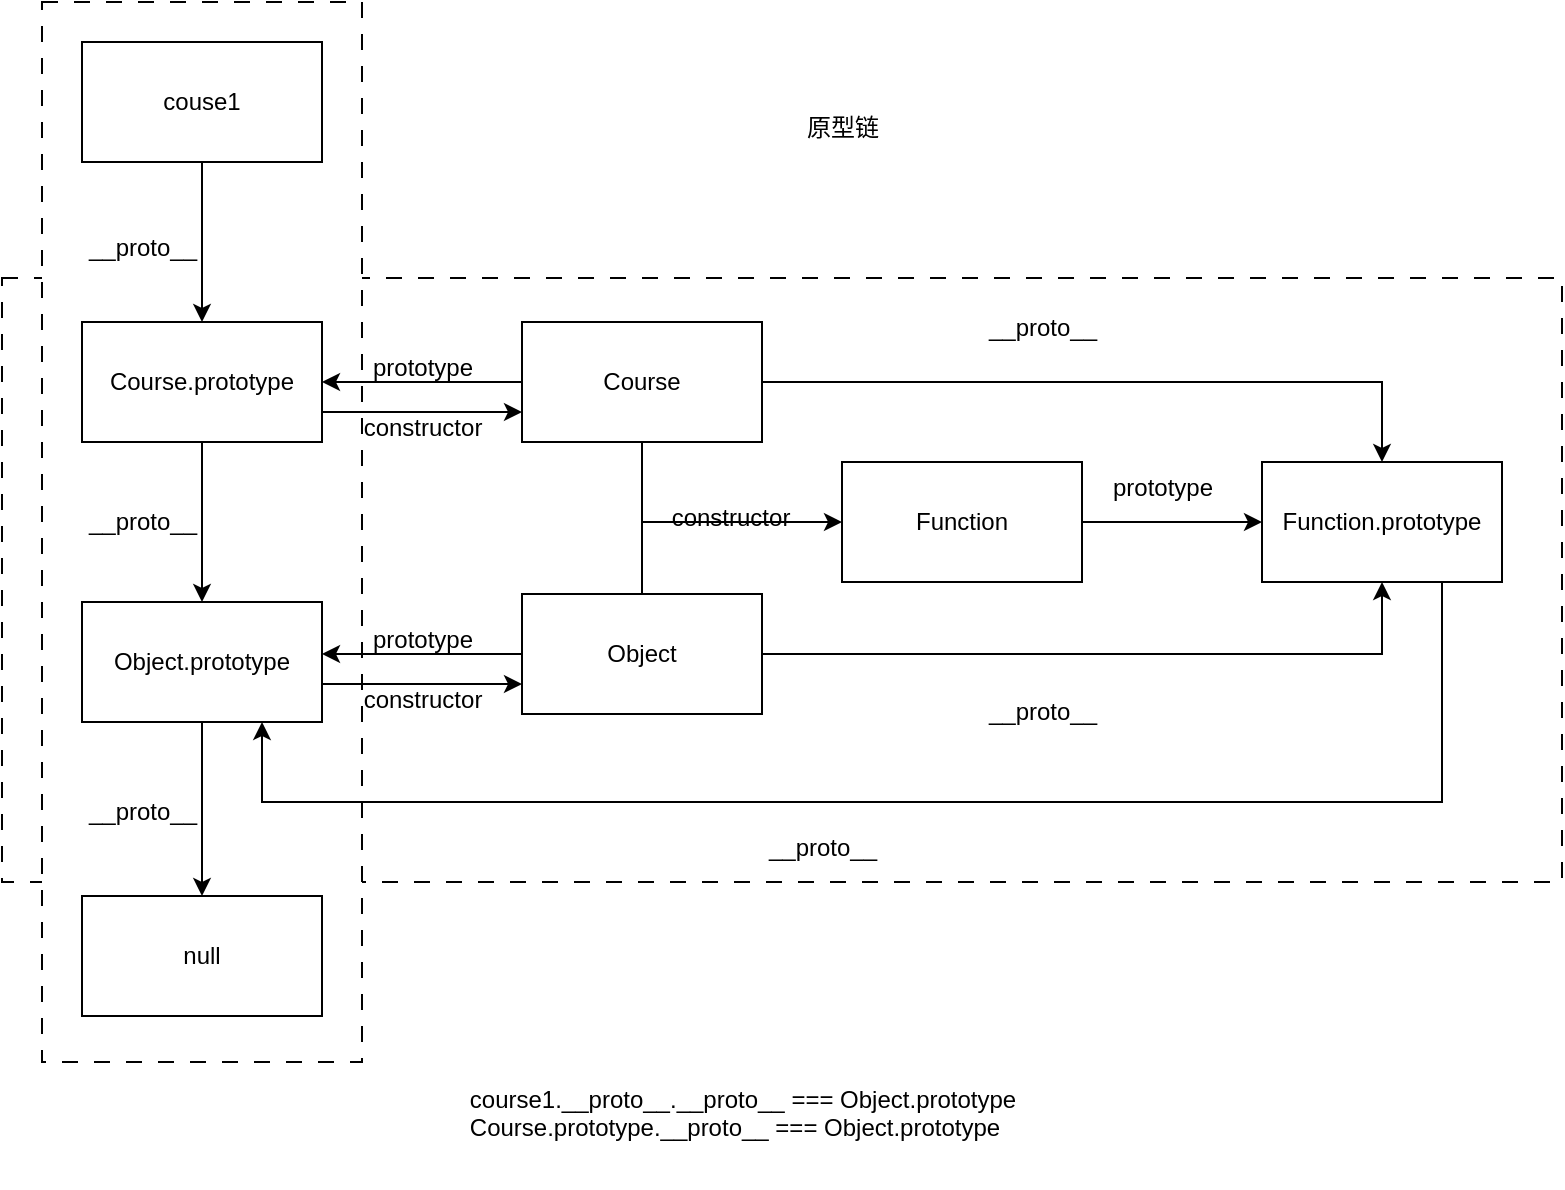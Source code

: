 <mxfile>
    <diagram id="OzyOfjKePgK2Kka0ILB-" name="Page-1">
        <mxGraphModel dx="846" dy="654" grid="1" gridSize="10" guides="1" tooltips="1" connect="1" arrows="1" fold="1" page="1" pageScale="1" pageWidth="827" pageHeight="1169" math="0" shadow="0">
            <root>
                <mxCell id="0"/>
                <mxCell id="1" parent="0"/>
                <mxCell id="lVFujl7vvUWovAULhIDM-63" value="" style="rounded=0;whiteSpace=wrap;html=1;dashed=1;dashPattern=8 8;fillColor=default;" parent="1" vertex="1">
                    <mxGeometry x="10" y="198" width="780" height="302" as="geometry"/>
                </mxCell>
                <mxCell id="lVFujl7vvUWovAULhIDM-58" value="" style="rounded=0;whiteSpace=wrap;html=1;dashed=1;dashPattern=8 8;fillColor=default;" parent="1" vertex="1">
                    <mxGeometry x="30" y="60" width="160" height="530" as="geometry"/>
                </mxCell>
                <mxCell id="lVFujl7vvUWovAULhIDM-27" value="" style="edgeStyle=orthogonalEdgeStyle;rounded=0;orthogonalLoop=1;jettySize=auto;html=1;" parent="1" source="lVFujl7vvUWovAULhIDM-14" target="lVFujl7vvUWovAULhIDM-26" edge="1">
                    <mxGeometry relative="1" as="geometry"/>
                </mxCell>
                <mxCell id="lVFujl7vvUWovAULhIDM-14" value="couse1" style="rounded=0;whiteSpace=wrap;html=1;" parent="1" vertex="1">
                    <mxGeometry x="50" y="80" width="120" height="60" as="geometry"/>
                </mxCell>
                <mxCell id="lVFujl7vvUWovAULhIDM-29" value="" style="edgeStyle=orthogonalEdgeStyle;rounded=0;orthogonalLoop=1;jettySize=auto;html=1;" parent="1" source="lVFujl7vvUWovAULhIDM-26" target="lVFujl7vvUWovAULhIDM-28" edge="1">
                    <mxGeometry relative="1" as="geometry"/>
                </mxCell>
                <mxCell id="lVFujl7vvUWovAULhIDM-26" value="Course.prototype" style="rounded=0;whiteSpace=wrap;html=1;" parent="1" vertex="1">
                    <mxGeometry x="50" y="220" width="120" height="60" as="geometry"/>
                </mxCell>
                <mxCell id="lVFujl7vvUWovAULhIDM-31" value="" style="edgeStyle=orthogonalEdgeStyle;rounded=0;orthogonalLoop=1;jettySize=auto;html=1;" parent="1" source="lVFujl7vvUWovAULhIDM-28" target="lVFujl7vvUWovAULhIDM-30" edge="1">
                    <mxGeometry relative="1" as="geometry"/>
                </mxCell>
                <mxCell id="lVFujl7vvUWovAULhIDM-28" value="Object.prototype" style="rounded=0;whiteSpace=wrap;html=1;" parent="1" vertex="1">
                    <mxGeometry x="50" y="360" width="120" height="60" as="geometry"/>
                </mxCell>
                <mxCell id="lVFujl7vvUWovAULhIDM-30" value="null" style="rounded=0;whiteSpace=wrap;html=1;" parent="1" vertex="1">
                    <mxGeometry x="50" y="507" width="120" height="60" as="geometry"/>
                </mxCell>
                <mxCell id="lVFujl7vvUWovAULhIDM-33" value="" style="edgeStyle=orthogonalEdgeStyle;rounded=0;orthogonalLoop=1;jettySize=auto;html=1;" parent="1" source="lVFujl7vvUWovAULhIDM-32" target="lVFujl7vvUWovAULhIDM-26" edge="1">
                    <mxGeometry relative="1" as="geometry"/>
                </mxCell>
                <mxCell id="lVFujl7vvUWovAULhIDM-45" value="" style="edgeStyle=orthogonalEdgeStyle;rounded=0;orthogonalLoop=1;jettySize=auto;html=1;" parent="1" source="lVFujl7vvUWovAULhIDM-32" target="lVFujl7vvUWovAULhIDM-42" edge="1">
                    <mxGeometry relative="1" as="geometry"/>
                </mxCell>
                <mxCell id="lVFujl7vvUWovAULhIDM-32" value="Course" style="rounded=0;whiteSpace=wrap;html=1;" parent="1" vertex="1">
                    <mxGeometry x="270" y="220" width="120" height="60" as="geometry"/>
                </mxCell>
                <mxCell id="lVFujl7vvUWovAULhIDM-34" value="" style="endArrow=classic;html=1;rounded=0;exitX=1;exitY=0.75;exitDx=0;exitDy=0;entryX=0;entryY=0.75;entryDx=0;entryDy=0;" parent="1" source="lVFujl7vvUWovAULhIDM-26" target="lVFujl7vvUWovAULhIDM-32" edge="1">
                    <mxGeometry width="50" height="50" relative="1" as="geometry">
                        <mxPoint x="280" y="350" as="sourcePoint"/>
                        <mxPoint x="330" y="300" as="targetPoint"/>
                    </mxGeometry>
                </mxCell>
                <mxCell id="lVFujl7vvUWovAULhIDM-35" value="prototype" style="text;html=1;align=center;verticalAlign=middle;resizable=0;points=[];autosize=1;strokeColor=none;fillColor=none;" parent="1" vertex="1">
                    <mxGeometry x="185" y="228" width="70" height="30" as="geometry"/>
                </mxCell>
                <mxCell id="lVFujl7vvUWovAULhIDM-36" value="constructor" style="text;html=1;align=center;verticalAlign=middle;resizable=0;points=[];autosize=1;strokeColor=none;fillColor=none;" parent="1" vertex="1">
                    <mxGeometry x="180" y="258" width="80" height="30" as="geometry"/>
                </mxCell>
                <mxCell id="lVFujl7vvUWovAULhIDM-37" value="" style="edgeStyle=orthogonalEdgeStyle;rounded=0;orthogonalLoop=1;jettySize=auto;html=1;" parent="1" source="lVFujl7vvUWovAULhIDM-38" edge="1">
                    <mxGeometry relative="1" as="geometry">
                        <mxPoint x="170" y="386" as="targetPoint"/>
                    </mxGeometry>
                </mxCell>
                <mxCell id="lVFujl7vvUWovAULhIDM-38" value="Object" style="rounded=0;whiteSpace=wrap;html=1;" parent="1" vertex="1">
                    <mxGeometry x="270" y="356" width="120" height="60" as="geometry"/>
                </mxCell>
                <mxCell id="lVFujl7vvUWovAULhIDM-39" value="" style="endArrow=classic;html=1;rounded=0;exitX=1;exitY=0.75;exitDx=0;exitDy=0;entryX=0;entryY=0.75;entryDx=0;entryDy=0;" parent="1" target="lVFujl7vvUWovAULhIDM-38" edge="1">
                    <mxGeometry width="50" height="50" relative="1" as="geometry">
                        <mxPoint x="170" y="401" as="sourcePoint"/>
                        <mxPoint x="330" y="436" as="targetPoint"/>
                    </mxGeometry>
                </mxCell>
                <mxCell id="lVFujl7vvUWovAULhIDM-40" value="prototype" style="text;html=1;align=center;verticalAlign=middle;resizable=0;points=[];autosize=1;strokeColor=none;fillColor=none;" parent="1" vertex="1">
                    <mxGeometry x="185" y="364" width="70" height="30" as="geometry"/>
                </mxCell>
                <mxCell id="lVFujl7vvUWovAULhIDM-41" value="constructor" style="text;html=1;align=center;verticalAlign=middle;resizable=0;points=[];autosize=1;strokeColor=none;fillColor=none;" parent="1" vertex="1">
                    <mxGeometry x="180" y="394" width="80" height="30" as="geometry"/>
                </mxCell>
                <mxCell id="lVFujl7vvUWovAULhIDM-42" value="Function.prototype" style="rounded=0;whiteSpace=wrap;html=1;" parent="1" vertex="1">
                    <mxGeometry x="640" y="290" width="120" height="60" as="geometry"/>
                </mxCell>
                <mxCell id="lVFujl7vvUWovAULhIDM-46" value="__proto__" style="text;html=1;align=center;verticalAlign=middle;resizable=0;points=[];autosize=1;strokeColor=none;fillColor=none;" parent="1" vertex="1">
                    <mxGeometry x="490" y="208" width="80" height="30" as="geometry"/>
                </mxCell>
                <mxCell id="lVFujl7vvUWovAULhIDM-47" value="" style="endArrow=classic;html=1;rounded=0;exitX=1;exitY=0.5;exitDx=0;exitDy=0;entryX=0.5;entryY=1;entryDx=0;entryDy=0;" parent="1" source="lVFujl7vvUWovAULhIDM-38" target="lVFujl7vvUWovAULhIDM-42" edge="1">
                    <mxGeometry width="50" height="50" relative="1" as="geometry">
                        <mxPoint x="420" y="350" as="sourcePoint"/>
                        <mxPoint x="470" y="300" as="targetPoint"/>
                        <Array as="points">
                            <mxPoint x="700" y="386"/>
                        </Array>
                    </mxGeometry>
                </mxCell>
                <mxCell id="lVFujl7vvUWovAULhIDM-48" value="__proto__" style="text;html=1;align=center;verticalAlign=middle;resizable=0;points=[];autosize=1;strokeColor=none;fillColor=none;" parent="1" vertex="1">
                    <mxGeometry x="490" y="400" width="80" height="30" as="geometry"/>
                </mxCell>
                <mxCell id="lVFujl7vvUWovAULhIDM-49" value="constructor" style="text;html=1;align=center;verticalAlign=middle;resizable=0;points=[];autosize=1;strokeColor=none;fillColor=none;" parent="1" vertex="1">
                    <mxGeometry x="334" y="303" width="80" height="30" as="geometry"/>
                </mxCell>
                <mxCell id="lVFujl7vvUWovAULhIDM-50" value="" style="endArrow=none;html=1;rounded=0;exitX=0.5;exitY=0;exitDx=0;exitDy=0;entryX=0.5;entryY=1;entryDx=0;entryDy=0;" parent="1" source="lVFujl7vvUWovAULhIDM-38" target="lVFujl7vvUWovAULhIDM-32" edge="1">
                    <mxGeometry width="50" height="50" relative="1" as="geometry">
                        <mxPoint x="420" y="350" as="sourcePoint"/>
                        <mxPoint x="470" y="300" as="targetPoint"/>
                    </mxGeometry>
                </mxCell>
                <mxCell id="lVFujl7vvUWovAULhIDM-51" value="" style="endArrow=classic;html=1;rounded=0;" parent="1" target="lVFujl7vvUWovAULhIDM-52" edge="1">
                    <mxGeometry width="50" height="50" relative="1" as="geometry">
                        <mxPoint x="330" y="320" as="sourcePoint"/>
                        <mxPoint x="440" y="320" as="targetPoint"/>
                    </mxGeometry>
                </mxCell>
                <mxCell id="lVFujl7vvUWovAULhIDM-53" value="" style="edgeStyle=orthogonalEdgeStyle;rounded=0;orthogonalLoop=1;jettySize=auto;html=1;" parent="1" source="lVFujl7vvUWovAULhIDM-52" target="lVFujl7vvUWovAULhIDM-42" edge="1">
                    <mxGeometry relative="1" as="geometry"/>
                </mxCell>
                <mxCell id="lVFujl7vvUWovAULhIDM-52" value="Function" style="rounded=0;whiteSpace=wrap;html=1;" parent="1" vertex="1">
                    <mxGeometry x="430" y="290" width="120" height="60" as="geometry"/>
                </mxCell>
                <mxCell id="lVFujl7vvUWovAULhIDM-54" value="prototype" style="text;html=1;align=center;verticalAlign=middle;resizable=0;points=[];autosize=1;strokeColor=none;fillColor=none;" parent="1" vertex="1">
                    <mxGeometry x="555" y="288" width="70" height="30" as="geometry"/>
                </mxCell>
                <mxCell id="lVFujl7vvUWovAULhIDM-55" value="" style="endArrow=classic;html=1;rounded=0;exitX=0.75;exitY=1;exitDx=0;exitDy=0;entryX=0.75;entryY=1;entryDx=0;entryDy=0;" parent="1" source="lVFujl7vvUWovAULhIDM-42" target="lVFujl7vvUWovAULhIDM-28" edge="1">
                    <mxGeometry width="50" height="50" relative="1" as="geometry">
                        <mxPoint x="420" y="350" as="sourcePoint"/>
                        <mxPoint x="470" y="300" as="targetPoint"/>
                        <Array as="points">
                            <mxPoint x="730" y="460"/>
                            <mxPoint x="140" y="460"/>
                        </Array>
                    </mxGeometry>
                </mxCell>
                <mxCell id="lVFujl7vvUWovAULhIDM-57" value="__proto__" style="text;html=1;align=center;verticalAlign=middle;resizable=0;points=[];autosize=1;strokeColor=none;fillColor=none;" parent="1" vertex="1">
                    <mxGeometry x="380" y="468" width="80" height="30" as="geometry"/>
                </mxCell>
                <mxCell id="lVFujl7vvUWovAULhIDM-59" value="__proto__" style="text;html=1;align=center;verticalAlign=middle;resizable=0;points=[];autosize=1;strokeColor=none;fillColor=none;" parent="1" vertex="1">
                    <mxGeometry x="40" y="168" width="80" height="30" as="geometry"/>
                </mxCell>
                <mxCell id="lVFujl7vvUWovAULhIDM-60" value="__proto__" style="text;html=1;align=center;verticalAlign=middle;resizable=0;points=[];autosize=1;strokeColor=none;fillColor=none;" parent="1" vertex="1">
                    <mxGeometry x="40" y="305" width="80" height="30" as="geometry"/>
                </mxCell>
                <mxCell id="lVFujl7vvUWovAULhIDM-61" value="__proto__" style="text;html=1;align=center;verticalAlign=middle;resizable=0;points=[];autosize=1;strokeColor=none;fillColor=none;" parent="1" vertex="1">
                    <mxGeometry x="40" y="450" width="80" height="30" as="geometry"/>
                </mxCell>
                <mxCell id="lVFujl7vvUWovAULhIDM-62" value="原型链" style="text;html=1;align=center;verticalAlign=middle;resizable=0;points=[];autosize=1;strokeColor=none;fillColor=none;" parent="1" vertex="1">
                    <mxGeometry x="400" y="108" width="60" height="30" as="geometry"/>
                </mxCell>
                <mxCell id="lVFujl7vvUWovAULhIDM-65" value="&lt;div&gt;course1.__proto__.__proto__ === Object.prototype&lt;/div&gt;&lt;div style=&quot;text-align: left;&quot;&gt;&lt;div&gt;Course.prototype.__proto__ === Object.prototype&lt;/div&gt;&lt;div&gt;&lt;br&gt;&lt;/div&gt;&lt;/div&gt;" style="text;html=1;align=center;verticalAlign=middle;resizable=0;points=[];autosize=1;strokeColor=none;fillColor=none;" parent="1" vertex="1">
                    <mxGeometry x="230" y="593" width="300" height="60" as="geometry"/>
                </mxCell>
            </root>
        </mxGraphModel>
    </diagram>
</mxfile>